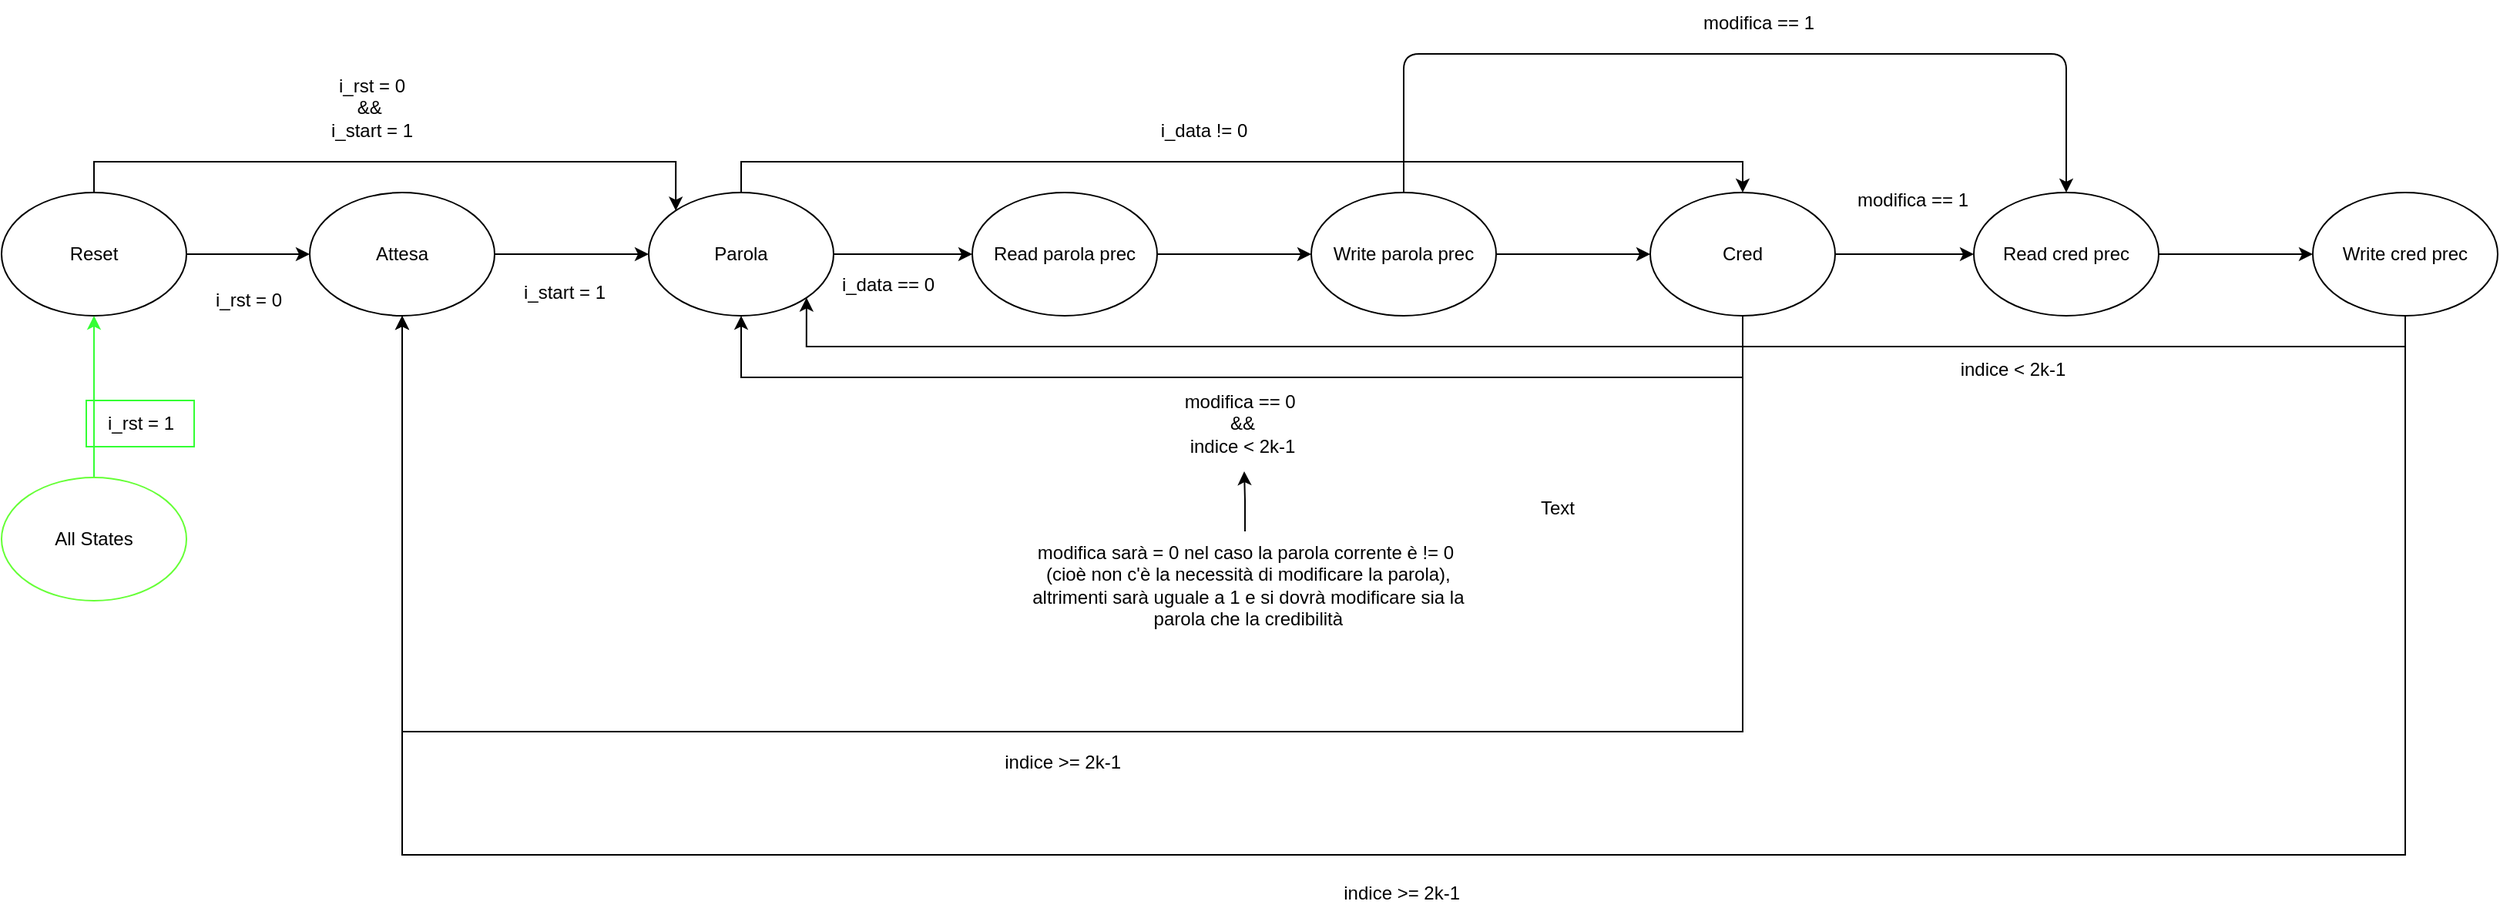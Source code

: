 <mxfile>
    <diagram name="Page-1" id="K4JvfOPezdbW2CZH5aZD">
        <mxGraphModel dx="1879" dy="863" grid="1" gridSize="10" guides="1" tooltips="1" connect="1" arrows="1" fold="1" page="1" pageScale="1" pageWidth="1654" pageHeight="1169" math="0" shadow="0">
            <root>
                <mxCell id="0"/>
                <mxCell id="1" parent="0"/>
                <mxCell id="PBC2gBNQ4anp6FJxkZ_d-15" style="edgeStyle=orthogonalEdgeStyle;rounded=0;orthogonalLoop=1;jettySize=auto;html=1;exitX=1;exitY=0.5;exitDx=0;exitDy=0;entryX=0;entryY=0.5;entryDx=0;entryDy=0;" parent="1" source="PBC2gBNQ4anp6FJxkZ_d-1" target="PBC2gBNQ4anp6FJxkZ_d-3" edge="1">
                    <mxGeometry relative="1" as="geometry"/>
                </mxCell>
                <mxCell id="PBC2gBNQ4anp6FJxkZ_d-1" value="Read cred prec" style="ellipse;whiteSpace=wrap;html=1;" parent="1" vertex="1">
                    <mxGeometry x="1300" y="400" width="120" height="80" as="geometry"/>
                </mxCell>
                <mxCell id="PBC2gBNQ4anp6FJxkZ_d-14" style="edgeStyle=orthogonalEdgeStyle;rounded=0;orthogonalLoop=1;jettySize=auto;html=1;exitX=1;exitY=0.5;exitDx=0;exitDy=0;" parent="1" source="PBC2gBNQ4anp6FJxkZ_d-2" target="PBC2gBNQ4anp6FJxkZ_d-1" edge="1">
                    <mxGeometry relative="1" as="geometry"/>
                </mxCell>
                <mxCell id="PBC2gBNQ4anp6FJxkZ_d-18" style="edgeStyle=orthogonalEdgeStyle;rounded=0;orthogonalLoop=1;jettySize=auto;html=1;exitX=0.5;exitY=1;exitDx=0;exitDy=0;entryX=0.5;entryY=1;entryDx=0;entryDy=0;" parent="1" source="PBC2gBNQ4anp6FJxkZ_d-2" target="PBC2gBNQ4anp6FJxkZ_d-5" edge="1">
                    <mxGeometry relative="1" as="geometry">
                        <Array as="points">
                            <mxPoint x="1150" y="520"/>
                            <mxPoint x="500" y="520"/>
                        </Array>
                    </mxGeometry>
                </mxCell>
                <mxCell id="PBC2gBNQ4anp6FJxkZ_d-32" style="edgeStyle=orthogonalEdgeStyle;rounded=0;orthogonalLoop=1;jettySize=auto;html=1;entryX=0.5;entryY=1;entryDx=0;entryDy=0;" parent="1" source="PBC2gBNQ4anp6FJxkZ_d-2" target="PBC2gBNQ4anp6FJxkZ_d-6" edge="1">
                    <mxGeometry relative="1" as="geometry">
                        <Array as="points">
                            <mxPoint x="1150" y="750"/>
                            <mxPoint x="280" y="750"/>
                        </Array>
                    </mxGeometry>
                </mxCell>
                <mxCell id="PBC2gBNQ4anp6FJxkZ_d-2" value="Cred" style="ellipse;whiteSpace=wrap;html=1;" parent="1" vertex="1">
                    <mxGeometry x="1090" y="400" width="120" height="80" as="geometry"/>
                </mxCell>
                <mxCell id="PBC2gBNQ4anp6FJxkZ_d-17" style="edgeStyle=orthogonalEdgeStyle;rounded=0;orthogonalLoop=1;jettySize=auto;html=1;exitX=0.5;exitY=1;exitDx=0;exitDy=0;entryX=1;entryY=1;entryDx=0;entryDy=0;" parent="1" source="PBC2gBNQ4anp6FJxkZ_d-3" target="PBC2gBNQ4anp6FJxkZ_d-5" edge="1">
                    <mxGeometry relative="1" as="geometry">
                        <Array as="points">
                            <mxPoint x="1580" y="500"/>
                            <mxPoint x="542" y="500"/>
                        </Array>
                    </mxGeometry>
                </mxCell>
                <mxCell id="PBC2gBNQ4anp6FJxkZ_d-38" style="edgeStyle=orthogonalEdgeStyle;rounded=0;orthogonalLoop=1;jettySize=auto;html=1;exitX=0.5;exitY=1;exitDx=0;exitDy=0;entryX=0.5;entryY=1;entryDx=0;entryDy=0;" parent="1" source="PBC2gBNQ4anp6FJxkZ_d-3" target="PBC2gBNQ4anp6FJxkZ_d-6" edge="1">
                    <mxGeometry relative="1" as="geometry">
                        <Array as="points">
                            <mxPoint x="1580" y="830"/>
                            <mxPoint x="280" y="830"/>
                        </Array>
                    </mxGeometry>
                </mxCell>
                <mxCell id="PBC2gBNQ4anp6FJxkZ_d-3" value="Write cred prec" style="ellipse;whiteSpace=wrap;html=1;" parent="1" vertex="1">
                    <mxGeometry x="1520" y="400" width="120" height="80" as="geometry"/>
                </mxCell>
                <mxCell id="PBC2gBNQ4anp6FJxkZ_d-12" style="edgeStyle=orthogonalEdgeStyle;rounded=0;orthogonalLoop=1;jettySize=auto;html=1;exitX=1;exitY=0.5;exitDx=0;exitDy=0;entryX=0;entryY=0.5;entryDx=0;entryDy=0;" parent="1" source="PBC2gBNQ4anp6FJxkZ_d-4" target="PBC2gBNQ4anp6FJxkZ_d-8" edge="1">
                    <mxGeometry relative="1" as="geometry"/>
                </mxCell>
                <mxCell id="PBC2gBNQ4anp6FJxkZ_d-4" value="Read parola prec" style="ellipse;whiteSpace=wrap;html=1;" parent="1" vertex="1">
                    <mxGeometry x="650" y="400" width="120" height="80" as="geometry"/>
                </mxCell>
                <mxCell id="PBC2gBNQ4anp6FJxkZ_d-11" style="edgeStyle=orthogonalEdgeStyle;rounded=0;orthogonalLoop=1;jettySize=auto;html=1;exitX=1;exitY=0.5;exitDx=0;exitDy=0;" parent="1" source="PBC2gBNQ4anp6FJxkZ_d-5" target="PBC2gBNQ4anp6FJxkZ_d-4" edge="1">
                    <mxGeometry relative="1" as="geometry"/>
                </mxCell>
                <mxCell id="PBC2gBNQ4anp6FJxkZ_d-16" style="edgeStyle=orthogonalEdgeStyle;rounded=0;orthogonalLoop=1;jettySize=auto;html=1;entryX=0.5;entryY=0;entryDx=0;entryDy=0;" parent="1" source="PBC2gBNQ4anp6FJxkZ_d-5" target="PBC2gBNQ4anp6FJxkZ_d-2" edge="1">
                    <mxGeometry relative="1" as="geometry">
                        <Array as="points">
                            <mxPoint x="500" y="380"/>
                            <mxPoint x="1150" y="380"/>
                        </Array>
                    </mxGeometry>
                </mxCell>
                <mxCell id="PBC2gBNQ4anp6FJxkZ_d-5" value="Parola" style="ellipse;whiteSpace=wrap;html=1;" parent="1" vertex="1">
                    <mxGeometry x="440" y="400" width="120" height="80" as="geometry"/>
                </mxCell>
                <mxCell id="PBC2gBNQ4anp6FJxkZ_d-10" style="edgeStyle=orthogonalEdgeStyle;rounded=0;orthogonalLoop=1;jettySize=auto;html=1;exitX=1;exitY=0.5;exitDx=0;exitDy=0;" parent="1" source="PBC2gBNQ4anp6FJxkZ_d-6" target="PBC2gBNQ4anp6FJxkZ_d-5" edge="1">
                    <mxGeometry relative="1" as="geometry"/>
                </mxCell>
                <mxCell id="PBC2gBNQ4anp6FJxkZ_d-6" value="Attesa" style="ellipse;whiteSpace=wrap;html=1;" parent="1" vertex="1">
                    <mxGeometry x="220" y="400" width="120" height="80" as="geometry"/>
                </mxCell>
                <mxCell id="PBC2gBNQ4anp6FJxkZ_d-9" style="edgeStyle=orthogonalEdgeStyle;rounded=0;orthogonalLoop=1;jettySize=auto;html=1;exitX=1;exitY=0.5;exitDx=0;exitDy=0;" parent="1" source="PBC2gBNQ4anp6FJxkZ_d-7" target="PBC2gBNQ4anp6FJxkZ_d-6" edge="1">
                    <mxGeometry relative="1" as="geometry"/>
                </mxCell>
                <mxCell id="PBC2gBNQ4anp6FJxkZ_d-43" style="edgeStyle=orthogonalEdgeStyle;rounded=0;orthogonalLoop=1;jettySize=auto;html=1;exitX=0.5;exitY=0;exitDx=0;exitDy=0;entryX=0;entryY=0;entryDx=0;entryDy=0;" parent="1" source="PBC2gBNQ4anp6FJxkZ_d-7" target="PBC2gBNQ4anp6FJxkZ_d-5" edge="1">
                    <mxGeometry relative="1" as="geometry">
                        <Array as="points">
                            <mxPoint x="80" y="380"/>
                            <mxPoint x="458" y="380"/>
                        </Array>
                    </mxGeometry>
                </mxCell>
                <mxCell id="PBC2gBNQ4anp6FJxkZ_d-7" value="Reset" style="ellipse;whiteSpace=wrap;html=1;" parent="1" vertex="1">
                    <mxGeometry x="20" y="400" width="120" height="80" as="geometry"/>
                </mxCell>
                <mxCell id="PBC2gBNQ4anp6FJxkZ_d-13" style="edgeStyle=orthogonalEdgeStyle;rounded=0;orthogonalLoop=1;jettySize=auto;html=1;exitX=1;exitY=0.5;exitDx=0;exitDy=0;" parent="1" source="PBC2gBNQ4anp6FJxkZ_d-8" target="PBC2gBNQ4anp6FJxkZ_d-2" edge="1">
                    <mxGeometry relative="1" as="geometry"/>
                </mxCell>
                <mxCell id="PBC2gBNQ4anp6FJxkZ_d-8" value="Write parola prec" style="ellipse;whiteSpace=wrap;html=1;" parent="1" vertex="1">
                    <mxGeometry x="870" y="400" width="120" height="80" as="geometry"/>
                </mxCell>
                <mxCell id="PBC2gBNQ4anp6FJxkZ_d-22" value="i_rst = 0" style="text;html=1;align=center;verticalAlign=middle;resizable=0;points=[];autosize=1;strokeColor=none;fillColor=none;" parent="1" vertex="1">
                    <mxGeometry x="145" y="455" width="70" height="30" as="geometry"/>
                </mxCell>
                <mxCell id="PBC2gBNQ4anp6FJxkZ_d-23" value="i_start = 1" style="text;html=1;align=center;verticalAlign=middle;resizable=0;points=[];autosize=1;strokeColor=none;fillColor=none;" parent="1" vertex="1">
                    <mxGeometry x="345" y="450" width="80" height="30" as="geometry"/>
                </mxCell>
                <mxCell id="PBC2gBNQ4anp6FJxkZ_d-24" value="i_data == 0" style="text;html=1;align=center;verticalAlign=middle;resizable=0;points=[];autosize=1;strokeColor=none;fillColor=none;" parent="1" vertex="1">
                    <mxGeometry x="555" y="445" width="80" height="30" as="geometry"/>
                </mxCell>
                <mxCell id="PBC2gBNQ4anp6FJxkZ_d-26" value="i_data != 0" style="text;html=1;align=center;verticalAlign=middle;resizable=0;points=[];autosize=1;strokeColor=none;fillColor=none;" parent="1" vertex="1">
                    <mxGeometry x="760" y="345" width="80" height="30" as="geometry"/>
                </mxCell>
                <mxCell id="PBC2gBNQ4anp6FJxkZ_d-27" value="modifica == 0&amp;nbsp;&lt;br&gt;&amp;amp;&amp;amp;&lt;br&gt;indice &amp;lt; 2k-1" style="text;html=1;align=center;verticalAlign=middle;resizable=0;points=[];autosize=1;strokeColor=none;fillColor=none;" parent="1" vertex="1">
                    <mxGeometry x="775" y="520" width="100" height="60" as="geometry"/>
                </mxCell>
                <mxCell id="PBC2gBNQ4anp6FJxkZ_d-31" style="edgeStyle=orthogonalEdgeStyle;rounded=0;orthogonalLoop=1;jettySize=auto;html=1;entryX=0.515;entryY=1.017;entryDx=0;entryDy=0;entryPerimeter=0;" parent="1" source="PBC2gBNQ4anp6FJxkZ_d-29" target="PBC2gBNQ4anp6FJxkZ_d-27" edge="1">
                    <mxGeometry relative="1" as="geometry"/>
                </mxCell>
                <mxCell id="PBC2gBNQ4anp6FJxkZ_d-29" value="modifica sarà = 0 nel caso la parola corrente è != 0&lt;br&gt;&amp;nbsp;(cioè non c'è la necessità di modificare la parola),&lt;br&gt;&amp;nbsp;altrimenti sarà uguale a 1 e si dovrà modificare sia la&lt;br&gt;&amp;nbsp;parola che la credibilità" style="text;html=1;align=center;verticalAlign=middle;resizable=0;points=[];autosize=1;strokeColor=none;fillColor=none;" parent="1" vertex="1">
                    <mxGeometry x="672" y="620" width="310" height="70" as="geometry"/>
                </mxCell>
                <mxCell id="PBC2gBNQ4anp6FJxkZ_d-30" value="modifica == 1" style="text;html=1;align=center;verticalAlign=middle;resizable=0;points=[];autosize=1;strokeColor=none;fillColor=none;" parent="1" vertex="1">
                    <mxGeometry x="1210" y="390" width="100" height="30" as="geometry"/>
                </mxCell>
                <mxCell id="PBC2gBNQ4anp6FJxkZ_d-33" value="indice &amp;gt;= 2k-1&amp;nbsp;" style="text;html=1;align=center;verticalAlign=middle;resizable=0;points=[];autosize=1;strokeColor=none;fillColor=none;" parent="1" vertex="1">
                    <mxGeometry x="660" y="755" width="100" height="30" as="geometry"/>
                </mxCell>
                <mxCell id="PBC2gBNQ4anp6FJxkZ_d-35" value="indice &amp;lt; 2k-1" style="text;html=1;align=center;verticalAlign=middle;resizable=0;points=[];autosize=1;strokeColor=none;fillColor=none;" parent="1" vertex="1">
                    <mxGeometry x="1280" y="500" width="90" height="30" as="geometry"/>
                </mxCell>
                <mxCell id="PBC2gBNQ4anp6FJxkZ_d-37" value="i_rst = 0&lt;br&gt;&amp;amp;&amp;amp;&amp;nbsp;&lt;br&gt;i_start = 1" style="text;html=1;align=center;verticalAlign=middle;resizable=0;points=[];autosize=1;strokeColor=none;fillColor=none;" parent="1" vertex="1">
                    <mxGeometry x="220" y="315" width="80" height="60" as="geometry"/>
                </mxCell>
                <mxCell id="PBC2gBNQ4anp6FJxkZ_d-41" value="indice &amp;gt;= 2k-1&amp;nbsp;" style="text;html=1;align=center;verticalAlign=middle;resizable=0;points=[];autosize=1;strokeColor=none;fillColor=none;" parent="1" vertex="1">
                    <mxGeometry x="880" y="840" width="100" height="30" as="geometry"/>
                </mxCell>
                <mxCell id="PBC2gBNQ4anp6FJxkZ_d-45" style="edgeStyle=orthogonalEdgeStyle;rounded=0;orthogonalLoop=1;jettySize=auto;html=1;strokeColor=#33FF33;" parent="1" source="PBC2gBNQ4anp6FJxkZ_d-44" target="PBC2gBNQ4anp6FJxkZ_d-7" edge="1">
                    <mxGeometry relative="1" as="geometry"/>
                </mxCell>
                <mxCell id="PBC2gBNQ4anp6FJxkZ_d-44" value="All States" style="ellipse;whiteSpace=wrap;html=1;strokeColor=#65FF36;" parent="1" vertex="1">
                    <mxGeometry x="20" y="585" width="120" height="80" as="geometry"/>
                </mxCell>
                <mxCell id="PBC2gBNQ4anp6FJxkZ_d-46" value="i_rst = 1" style="text;html=1;align=center;verticalAlign=middle;resizable=0;points=[];autosize=1;strokeColor=#33FF33;fillColor=none;" parent="1" vertex="1">
                    <mxGeometry x="75" y="535" width="70" height="30" as="geometry"/>
                </mxCell>
                <mxCell id="3" value="" style="endArrow=classic;html=1;exitX=0.5;exitY=0;exitDx=0;exitDy=0;entryX=0.5;entryY=0;entryDx=0;entryDy=0;" edge="1" parent="1" source="PBC2gBNQ4anp6FJxkZ_d-8" target="PBC2gBNQ4anp6FJxkZ_d-1">
                    <mxGeometry width="50" height="50" relative="1" as="geometry">
                        <mxPoint x="1000" y="630" as="sourcePoint"/>
                        <mxPoint x="1380" y="350" as="targetPoint"/>
                        <Array as="points">
                            <mxPoint x="930" y="310"/>
                            <mxPoint x="1360" y="310"/>
                        </Array>
                    </mxGeometry>
                </mxCell>
                <mxCell id="4" value="Text" style="text;html=1;strokeColor=none;fillColor=none;align=center;verticalAlign=middle;whiteSpace=wrap;rounded=0;" vertex="1" parent="1">
                    <mxGeometry x="1000" y="590" width="60" height="30" as="geometry"/>
                </mxCell>
                <mxCell id="5" value="modifica == 1" style="text;html=1;align=center;verticalAlign=middle;resizable=0;points=[];autosize=1;strokeColor=none;fillColor=none;" vertex="1" parent="1">
                    <mxGeometry x="1110" y="275" width="100" height="30" as="geometry"/>
                </mxCell>
            </root>
        </mxGraphModel>
    </diagram>
</mxfile>